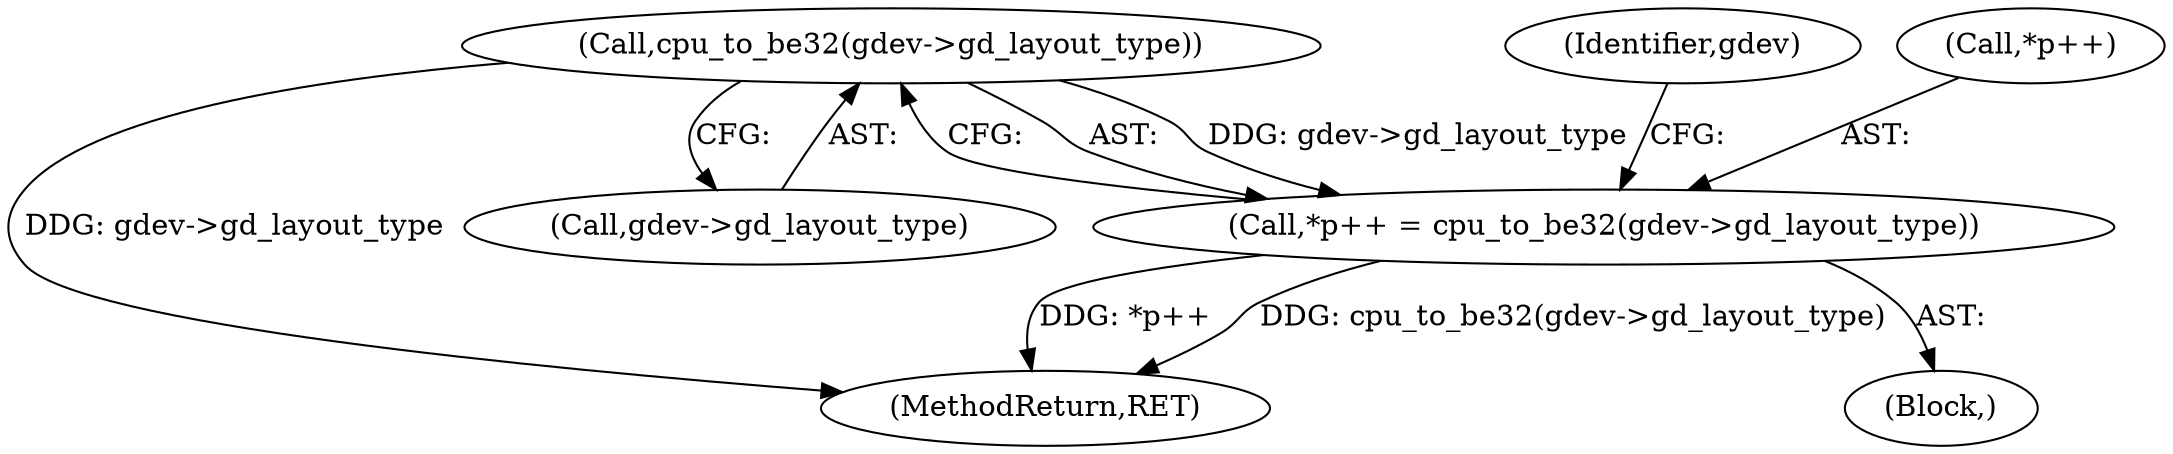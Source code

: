 digraph "0_linux_c70422f760c120480fee4de6c38804c72aa26bc1_13@pointer" {
"1000151" [label="(Call,cpu_to_be32(gdev->gd_layout_type))"];
"1000147" [label="(Call,*p++ = cpu_to_be32(gdev->gd_layout_type))"];
"1000295" [label="(MethodReturn,RET)"];
"1000152" [label="(Call,gdev->gd_layout_type)"];
"1000147" [label="(Call,*p++ = cpu_to_be32(gdev->gd_layout_type))"];
"1000151" [label="(Call,cpu_to_be32(gdev->gd_layout_type))"];
"1000158" [label="(Identifier,gdev)"];
"1000108" [label="(Block,)"];
"1000148" [label="(Call,*p++)"];
"1000151" -> "1000147"  [label="AST: "];
"1000151" -> "1000152"  [label="CFG: "];
"1000152" -> "1000151"  [label="AST: "];
"1000147" -> "1000151"  [label="CFG: "];
"1000151" -> "1000295"  [label="DDG: gdev->gd_layout_type"];
"1000151" -> "1000147"  [label="DDG: gdev->gd_layout_type"];
"1000147" -> "1000108"  [label="AST: "];
"1000148" -> "1000147"  [label="AST: "];
"1000158" -> "1000147"  [label="CFG: "];
"1000147" -> "1000295"  [label="DDG: cpu_to_be32(gdev->gd_layout_type)"];
"1000147" -> "1000295"  [label="DDG: *p++"];
}
